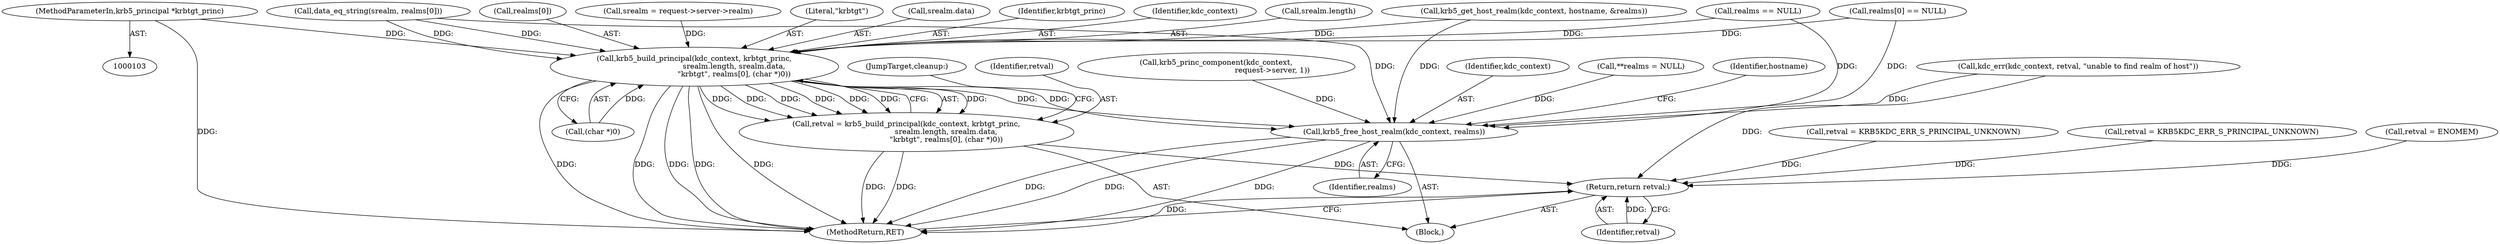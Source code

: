 digraph "0_krb5_4c023ba43c16396f0d199e2df1cfa59b88b62acc_0@pointer" {
"1000106" [label="(MethodParameterIn,krb5_principal *krbtgt_princ)"];
"1000204" [label="(Call,krb5_build_principal(kdc_context, krbtgt_princ,\n                                  srealm.length, srealm.data,\n                                  \"krbtgt\", realms[0], (char *)0))"];
"1000202" [label="(Call,retval = krb5_build_principal(kdc_context, krbtgt_princ,\n                                  srealm.length, srealm.data,\n                                  \"krbtgt\", realms[0], (char *)0))"];
"1000226" [label="(Return,return retval;)"];
"1000221" [label="(Call,krb5_free_host_realm(kdc_context, realms))"];
"1000204" [label="(Call,krb5_build_principal(kdc_context, krbtgt_princ,\n                                  srealm.length, srealm.data,\n                                  \"krbtgt\", realms[0], (char *)0))"];
"1000137" [label="(Call,krb5_princ_component(kdc_context,\n                                                request->server, 1))"];
"1000109" [label="(Call,retval = KRB5KDC_ERR_S_PRINCIPAL_UNKNOWN)"];
"1000227" [label="(Identifier,retval)"];
"1000214" [label="(Call,realms[0])"];
"1000176" [label="(Call,realms == NULL)"];
"1000121" [label="(Call,srealm = request->server->realm)"];
"1000202" [label="(Call,retval = krb5_build_principal(kdc_context, krbtgt_princ,\n                                  srealm.length, srealm.data,\n                                  \"krbtgt\", realms[0], (char *)0))"];
"1000198" [label="(Call,retval = KRB5KDC_ERR_S_PRINCIPAL_UNKNOWN)"];
"1000213" [label="(Literal,\"krbtgt\")"];
"1000180" [label="(Call,realms[0] == NULL)"];
"1000192" [label="(Call,data_eq_string(srealm, realms[0]))"];
"1000210" [label="(Call,srealm.data)"];
"1000223" [label="(Identifier,realms)"];
"1000228" [label="(MethodReturn,RET)"];
"1000107" [label="(Block,)"];
"1000161" [label="(Call,krb5_get_host_realm(kdc_context, hostname, &realms))"];
"1000221" [label="(Call,krb5_free_host_realm(kdc_context, realms))"];
"1000148" [label="(Call,retval = ENOMEM)"];
"1000106" [label="(MethodParameterIn,krb5_principal *krbtgt_princ)"];
"1000220" [label="(JumpTarget,cleanup:)"];
"1000222" [label="(Identifier,kdc_context)"];
"1000113" [label="(Call,**realms = NULL)"];
"1000226" [label="(Return,return retval;)"];
"1000225" [label="(Identifier,hostname)"];
"1000206" [label="(Identifier,krbtgt_princ)"];
"1000169" [label="(Call,kdc_err(kdc_context, retval, \"unable to find realm of host\"))"];
"1000205" [label="(Identifier,kdc_context)"];
"1000203" [label="(Identifier,retval)"];
"1000207" [label="(Call,srealm.length)"];
"1000217" [label="(Call,(char *)0)"];
"1000106" -> "1000103"  [label="AST: "];
"1000106" -> "1000228"  [label="DDG: "];
"1000106" -> "1000204"  [label="DDG: "];
"1000204" -> "1000202"  [label="AST: "];
"1000204" -> "1000217"  [label="CFG: "];
"1000205" -> "1000204"  [label="AST: "];
"1000206" -> "1000204"  [label="AST: "];
"1000207" -> "1000204"  [label="AST: "];
"1000210" -> "1000204"  [label="AST: "];
"1000213" -> "1000204"  [label="AST: "];
"1000214" -> "1000204"  [label="AST: "];
"1000217" -> "1000204"  [label="AST: "];
"1000202" -> "1000204"  [label="CFG: "];
"1000204" -> "1000228"  [label="DDG: "];
"1000204" -> "1000228"  [label="DDG: "];
"1000204" -> "1000228"  [label="DDG: "];
"1000204" -> "1000228"  [label="DDG: "];
"1000204" -> "1000228"  [label="DDG: "];
"1000204" -> "1000202"  [label="DDG: "];
"1000204" -> "1000202"  [label="DDG: "];
"1000204" -> "1000202"  [label="DDG: "];
"1000204" -> "1000202"  [label="DDG: "];
"1000204" -> "1000202"  [label="DDG: "];
"1000204" -> "1000202"  [label="DDG: "];
"1000204" -> "1000202"  [label="DDG: "];
"1000161" -> "1000204"  [label="DDG: "];
"1000192" -> "1000204"  [label="DDG: "];
"1000192" -> "1000204"  [label="DDG: "];
"1000121" -> "1000204"  [label="DDG: "];
"1000180" -> "1000204"  [label="DDG: "];
"1000176" -> "1000204"  [label="DDG: "];
"1000217" -> "1000204"  [label="DDG: "];
"1000204" -> "1000221"  [label="DDG: "];
"1000204" -> "1000221"  [label="DDG: "];
"1000202" -> "1000107"  [label="AST: "];
"1000203" -> "1000202"  [label="AST: "];
"1000220" -> "1000202"  [label="CFG: "];
"1000202" -> "1000228"  [label="DDG: "];
"1000202" -> "1000228"  [label="DDG: "];
"1000202" -> "1000226"  [label="DDG: "];
"1000226" -> "1000107"  [label="AST: "];
"1000226" -> "1000227"  [label="CFG: "];
"1000227" -> "1000226"  [label="AST: "];
"1000228" -> "1000226"  [label="CFG: "];
"1000226" -> "1000228"  [label="DDG: "];
"1000227" -> "1000226"  [label="DDG: "];
"1000148" -> "1000226"  [label="DDG: "];
"1000198" -> "1000226"  [label="DDG: "];
"1000109" -> "1000226"  [label="DDG: "];
"1000169" -> "1000226"  [label="DDG: "];
"1000221" -> "1000107"  [label="AST: "];
"1000221" -> "1000223"  [label="CFG: "];
"1000222" -> "1000221"  [label="AST: "];
"1000223" -> "1000221"  [label="AST: "];
"1000225" -> "1000221"  [label="CFG: "];
"1000221" -> "1000228"  [label="DDG: "];
"1000221" -> "1000228"  [label="DDG: "];
"1000221" -> "1000228"  [label="DDG: "];
"1000169" -> "1000221"  [label="DDG: "];
"1000137" -> "1000221"  [label="DDG: "];
"1000161" -> "1000221"  [label="DDG: "];
"1000192" -> "1000221"  [label="DDG: "];
"1000180" -> "1000221"  [label="DDG: "];
"1000176" -> "1000221"  [label="DDG: "];
"1000113" -> "1000221"  [label="DDG: "];
}
